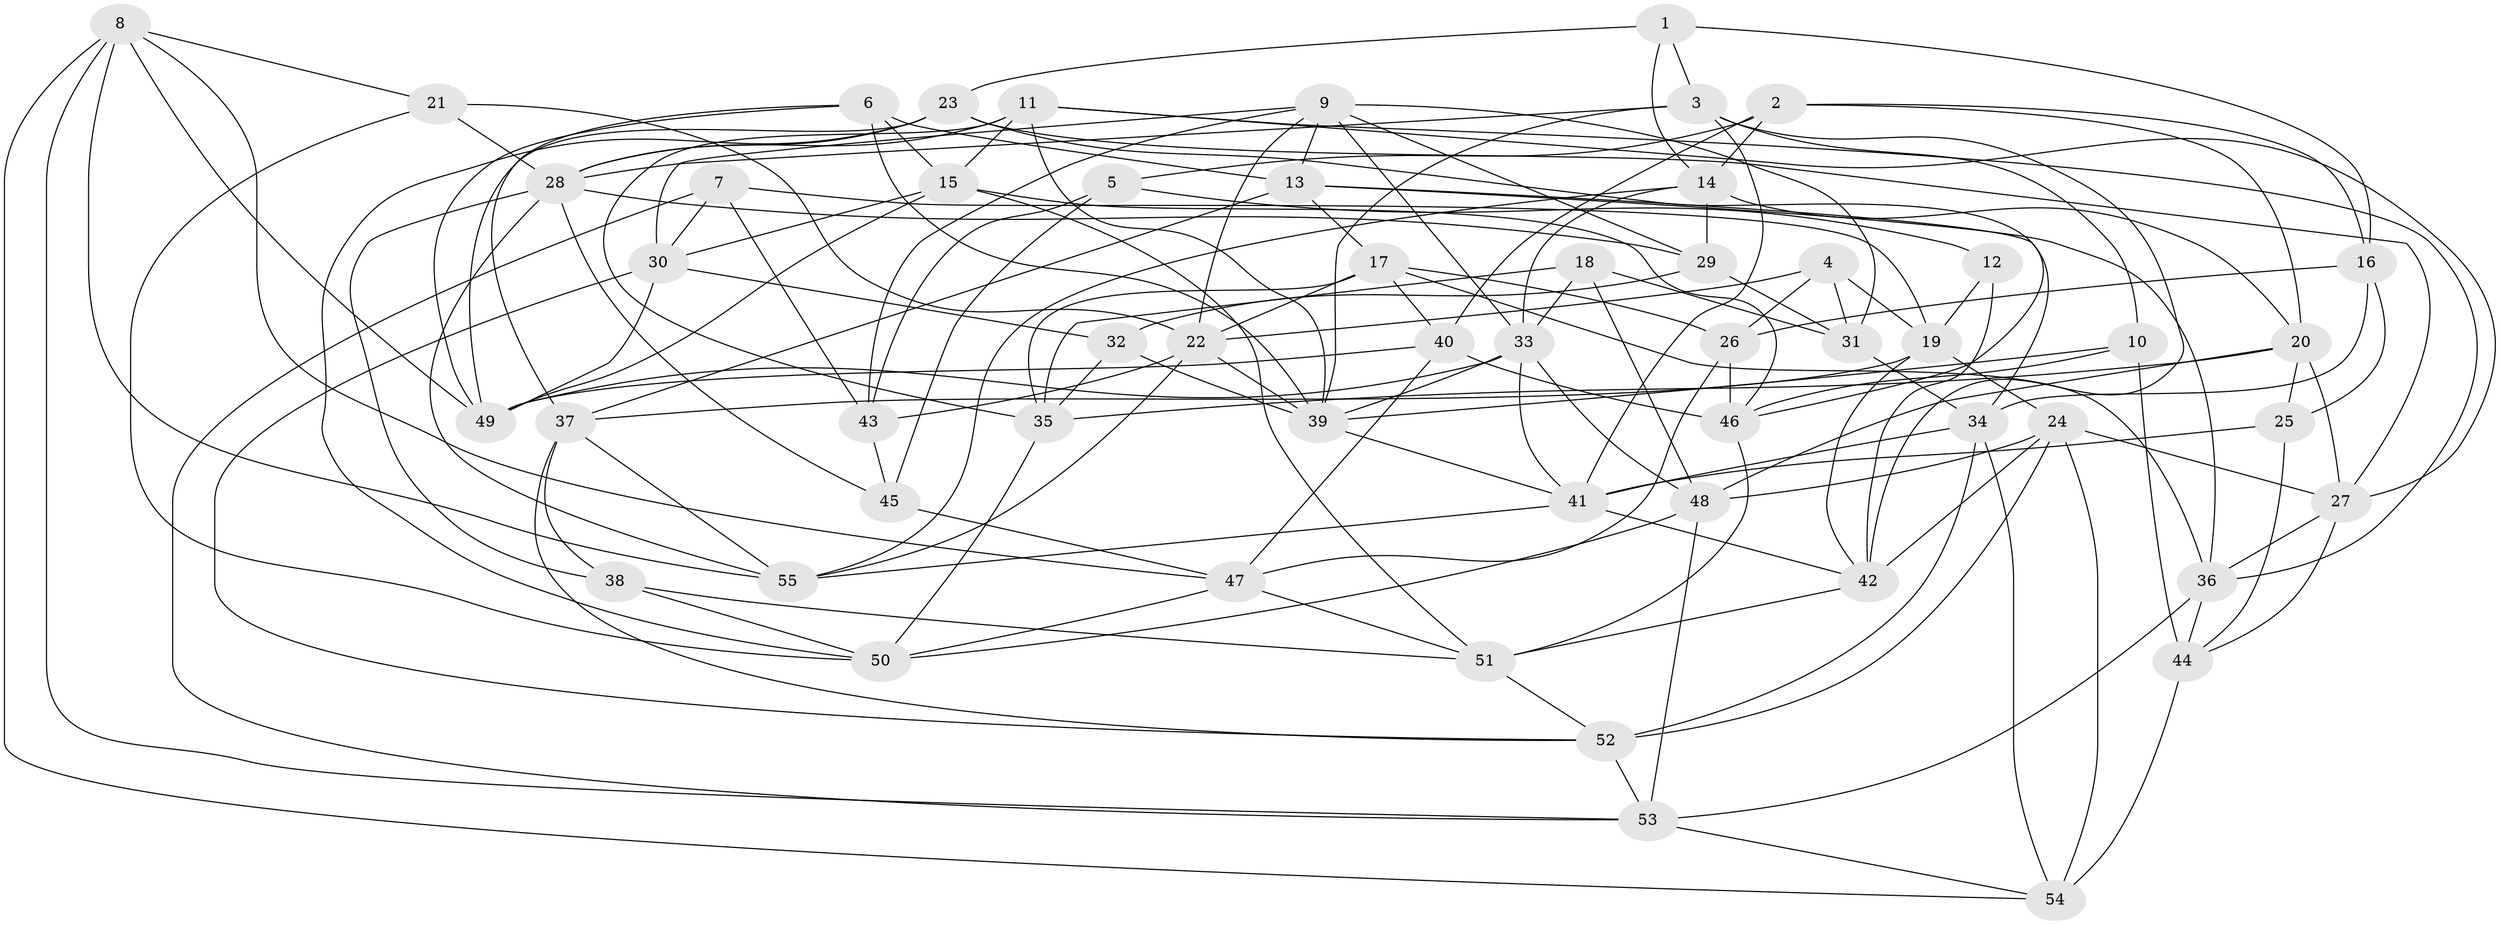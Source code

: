 // original degree distribution, {4: 1.0}
// Generated by graph-tools (version 1.1) at 2025/03/03/09/25 03:03:00]
// undirected, 55 vertices, 152 edges
graph export_dot {
graph [start="1"]
  node [color=gray90,style=filled];
  1;
  2;
  3;
  4;
  5;
  6;
  7;
  8;
  9;
  10;
  11;
  12;
  13;
  14;
  15;
  16;
  17;
  18;
  19;
  20;
  21;
  22;
  23;
  24;
  25;
  26;
  27;
  28;
  29;
  30;
  31;
  32;
  33;
  34;
  35;
  36;
  37;
  38;
  39;
  40;
  41;
  42;
  43;
  44;
  45;
  46;
  47;
  48;
  49;
  50;
  51;
  52;
  53;
  54;
  55;
  1 -- 3 [weight=1.0];
  1 -- 14 [weight=1.0];
  1 -- 16 [weight=1.0];
  1 -- 23 [weight=1.0];
  2 -- 5 [weight=1.0];
  2 -- 14 [weight=1.0];
  2 -- 16 [weight=1.0];
  2 -- 20 [weight=1.0];
  2 -- 40 [weight=2.0];
  3 -- 10 [weight=1.0];
  3 -- 28 [weight=1.0];
  3 -- 39 [weight=1.0];
  3 -- 41 [weight=1.0];
  3 -- 42 [weight=1.0];
  4 -- 19 [weight=1.0];
  4 -- 22 [weight=1.0];
  4 -- 26 [weight=1.0];
  4 -- 31 [weight=1.0];
  5 -- 12 [weight=2.0];
  5 -- 43 [weight=2.0];
  5 -- 45 [weight=1.0];
  6 -- 13 [weight=1.0];
  6 -- 15 [weight=1.0];
  6 -- 37 [weight=1.0];
  6 -- 39 [weight=2.0];
  6 -- 49 [weight=1.0];
  7 -- 19 [weight=1.0];
  7 -- 30 [weight=1.0];
  7 -- 43 [weight=1.0];
  7 -- 53 [weight=1.0];
  8 -- 21 [weight=1.0];
  8 -- 47 [weight=1.0];
  8 -- 49 [weight=1.0];
  8 -- 53 [weight=1.0];
  8 -- 54 [weight=1.0];
  8 -- 55 [weight=1.0];
  9 -- 13 [weight=1.0];
  9 -- 22 [weight=1.0];
  9 -- 29 [weight=2.0];
  9 -- 30 [weight=1.0];
  9 -- 31 [weight=1.0];
  9 -- 33 [weight=1.0];
  9 -- 43 [weight=1.0];
  10 -- 39 [weight=1.0];
  10 -- 44 [weight=1.0];
  10 -- 46 [weight=1.0];
  11 -- 15 [weight=1.0];
  11 -- 27 [weight=1.0];
  11 -- 28 [weight=1.0];
  11 -- 35 [weight=1.0];
  11 -- 36 [weight=1.0];
  11 -- 39 [weight=1.0];
  12 -- 19 [weight=1.0];
  12 -- 42 [weight=1.0];
  13 -- 17 [weight=1.0];
  13 -- 34 [weight=1.0];
  13 -- 36 [weight=1.0];
  13 -- 37 [weight=1.0];
  14 -- 20 [weight=1.0];
  14 -- 29 [weight=1.0];
  14 -- 33 [weight=1.0];
  14 -- 55 [weight=1.0];
  15 -- 30 [weight=1.0];
  15 -- 46 [weight=1.0];
  15 -- 49 [weight=1.0];
  15 -- 51 [weight=1.0];
  16 -- 25 [weight=1.0];
  16 -- 26 [weight=2.0];
  16 -- 34 [weight=1.0];
  17 -- 22 [weight=1.0];
  17 -- 26 [weight=1.0];
  17 -- 35 [weight=1.0];
  17 -- 36 [weight=1.0];
  17 -- 40 [weight=1.0];
  18 -- 31 [weight=1.0];
  18 -- 33 [weight=1.0];
  18 -- 35 [weight=1.0];
  18 -- 48 [weight=1.0];
  19 -- 24 [weight=1.0];
  19 -- 37 [weight=1.0];
  19 -- 42 [weight=1.0];
  20 -- 25 [weight=1.0];
  20 -- 27 [weight=1.0];
  20 -- 35 [weight=1.0];
  20 -- 48 [weight=1.0];
  21 -- 22 [weight=1.0];
  21 -- 28 [weight=1.0];
  21 -- 50 [weight=1.0];
  22 -- 39 [weight=2.0];
  22 -- 43 [weight=1.0];
  22 -- 55 [weight=1.0];
  23 -- 27 [weight=1.0];
  23 -- 28 [weight=1.0];
  23 -- 46 [weight=1.0];
  23 -- 49 [weight=1.0];
  23 -- 50 [weight=1.0];
  24 -- 27 [weight=1.0];
  24 -- 42 [weight=1.0];
  24 -- 48 [weight=1.0];
  24 -- 52 [weight=1.0];
  24 -- 54 [weight=1.0];
  25 -- 41 [weight=1.0];
  25 -- 44 [weight=1.0];
  26 -- 46 [weight=1.0];
  26 -- 47 [weight=1.0];
  27 -- 36 [weight=1.0];
  27 -- 44 [weight=1.0];
  28 -- 29 [weight=1.0];
  28 -- 38 [weight=1.0];
  28 -- 45 [weight=1.0];
  28 -- 55 [weight=1.0];
  29 -- 31 [weight=1.0];
  29 -- 32 [weight=1.0];
  30 -- 32 [weight=1.0];
  30 -- 49 [weight=1.0];
  30 -- 52 [weight=1.0];
  31 -- 34 [weight=2.0];
  32 -- 35 [weight=1.0];
  32 -- 39 [weight=1.0];
  33 -- 39 [weight=1.0];
  33 -- 41 [weight=1.0];
  33 -- 48 [weight=1.0];
  33 -- 49 [weight=2.0];
  34 -- 41 [weight=2.0];
  34 -- 52 [weight=1.0];
  34 -- 54 [weight=1.0];
  35 -- 50 [weight=1.0];
  36 -- 44 [weight=1.0];
  36 -- 53 [weight=1.0];
  37 -- 38 [weight=1.0];
  37 -- 52 [weight=1.0];
  37 -- 55 [weight=1.0];
  38 -- 50 [weight=1.0];
  38 -- 51 [weight=1.0];
  39 -- 41 [weight=1.0];
  40 -- 46 [weight=1.0];
  40 -- 47 [weight=1.0];
  40 -- 49 [weight=1.0];
  41 -- 42 [weight=1.0];
  41 -- 55 [weight=1.0];
  42 -- 51 [weight=1.0];
  43 -- 45 [weight=1.0];
  44 -- 54 [weight=2.0];
  45 -- 47 [weight=1.0];
  46 -- 51 [weight=1.0];
  47 -- 50 [weight=1.0];
  47 -- 51 [weight=1.0];
  48 -- 50 [weight=1.0];
  48 -- 53 [weight=1.0];
  51 -- 52 [weight=1.0];
  52 -- 53 [weight=1.0];
  53 -- 54 [weight=1.0];
}
